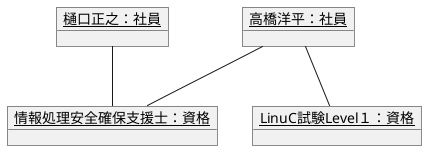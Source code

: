 @startuml  
object "<u>高橋洋平：社員</u>" as s1{

}
object "<u>樋口正之：社員</u>" as s2{

}
object "<u>情報処理安全確保支援士：資格</u>" as s3{

}
object "<u>LinuC試験Level１：資格</u>" as s4{

}
s1 -- s3
s2 -- s3
s1 -- s4
@enduml